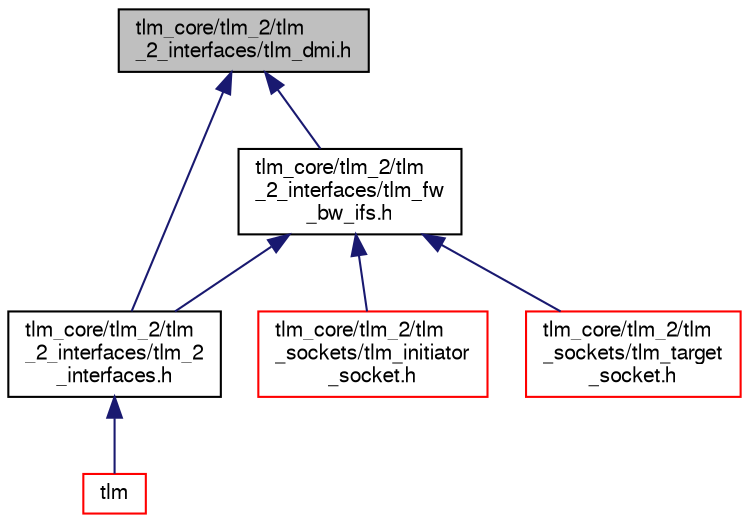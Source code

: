 digraph "tlm_core/tlm_2/tlm_2_interfaces/tlm_dmi.h"
{
  edge [fontname="FreeSans",fontsize="10",labelfontname="FreeSans",labelfontsize="10"];
  node [fontname="FreeSans",fontsize="10",shape=record];
  Node89 [label="tlm_core/tlm_2/tlm\l_2_interfaces/tlm_dmi.h",height=0.2,width=0.4,color="black", fillcolor="grey75", style="filled", fontcolor="black"];
  Node89 -> Node90 [dir="back",color="midnightblue",fontsize="10",style="solid",fontname="FreeSans"];
  Node90 [label="tlm_core/tlm_2/tlm\l_2_interfaces/tlm_2\l_interfaces.h",height=0.2,width=0.4,color="black", fillcolor="white", style="filled",URL="$a00740.html"];
  Node90 -> Node91 [dir="back",color="midnightblue",fontsize="10",style="solid",fontname="FreeSans"];
  Node91 [label="tlm",height=0.2,width=0.4,color="red", fillcolor="white", style="filled",URL="$a00671.html"];
  Node89 -> Node101 [dir="back",color="midnightblue",fontsize="10",style="solid",fontname="FreeSans"];
  Node101 [label="tlm_core/tlm_2/tlm\l_2_interfaces/tlm_fw\l_bw_ifs.h",height=0.2,width=0.4,color="black", fillcolor="white", style="filled",URL="$a00746.html"];
  Node101 -> Node90 [dir="back",color="midnightblue",fontsize="10",style="solid",fontname="FreeSans"];
  Node101 -> Node102 [dir="back",color="midnightblue",fontsize="10",style="solid",fontname="FreeSans"];
  Node102 [label="tlm_core/tlm_2/tlm\l_sockets/tlm_initiator\l_socket.h",height=0.2,width=0.4,color="red", fillcolor="white", style="filled",URL="$a00776.html"];
  Node101 -> Node104 [dir="back",color="midnightblue",fontsize="10",style="solid",fontname="FreeSans"];
  Node104 [label="tlm_core/tlm_2/tlm\l_sockets/tlm_target\l_socket.h",height=0.2,width=0.4,color="red", fillcolor="white", style="filled",URL="$a00782.html"];
}

